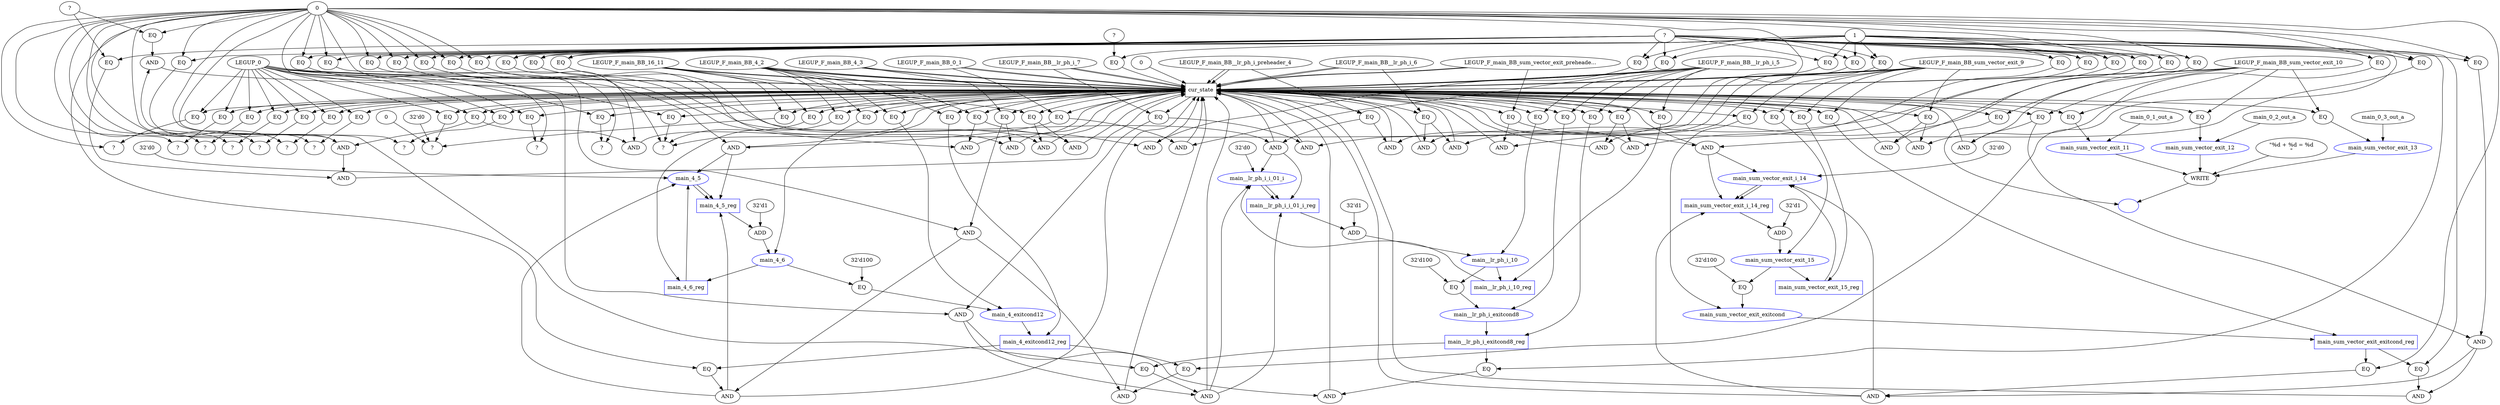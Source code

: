 //----------------------------------------------------------------------------//
// Generated by LegUp High-Level Synthesis Tool Version 3.0 (http://legup.org)
// Compiled: Tue Jul 15 15:43:09 2014
// University of Toronto
// For research and academic purposes only. Commercial use is prohibited.
// Please send bugs to: legup@eecg.toronto.edu
// Date: Mon Mar 30 14:09:04 2020
//----------------------------------------------------------------------------//

digraph {
Node0xadc7068[label="?"];
Node0xaded688[label="0"];
Node0xaded688 -> Node0xadc7068;
Node0xaded798[label="EQ"];
Node0xaded798 -> Node0xadc7068;
Node0xaded960[label="EQ"];
Node0xaded960 -> Node0xadc7068;
Node0xadfc3a8[label="EQ"];
Node0xadfc3a8 -> Node0xadc7068;
Node0xadecd70[label="?"];
Node0xaded688 -> Node0xadecd70;
Node0xadfc548[label="EQ"];
Node0xadfc548 -> Node0xadecd70;
Node0xadece08[label="?"];
Node0xaded688 -> Node0xadece08;
Node0xadfc6f8[label="EQ"];
Node0xadfc6f8 -> Node0xadece08;
Node0xadecea8[label="?"];
Node0xaded688 -> Node0xadecea8;
Node0xadfc8a8[label="EQ"];
Node0xadfc8a8 -> Node0xadecea8;
Node0xadecf40[label="?"];
Node0xaded688 -> Node0xadecf40;
Node0xadfca58[label="EQ"];
Node0xadfca58 -> Node0xadecf40;
Node0xadecfe8[label="?"];
Node0xaded688 -> Node0xadecfe8;
Node0xadfcc08[label="EQ"];
Node0xadfcc08 -> Node0xadecfe8;
Node0xaded118[label="?"];
Node0xaded688 -> Node0xaded118;
Node0xadfcdd0[label="EQ"];
Node0xadfcdd0 -> Node0xaded118;
Node0xaded1b0[label="?"];
Node0xaded688 -> Node0xaded1b0;
Node0xadfcf80[label="EQ"];
Node0xadfcf80 -> Node0xaded1b0;
Node0xaded248[label="?"];
Node0xaded688 -> Node0xaded248;
Node0xadfd130[label="EQ"];
Node0xadfd130 -> Node0xaded248;
Node0xadecfa0[label="?"];
Node0xaded688 -> Node0xadecfa0;
Node0xadfd2e0[label="EQ"];
Node0xadfd2e0 -> Node0xadecfa0;
Node0xaded398[label="?"];
Node0xaded688 -> Node0xaded398;
Node0xadfd490[label="EQ"];
Node0xadfd490 -> Node0xaded398;
Node0xaded560[label="?"];
Node0xadfd630[label="0"];
Node0xadfd630 -> Node0xaded560;
Node0xadfd730[label="32'd0"];
Node0xadfd730 -> Node0xaded560;
Node0xadfd840[label="EQ"];
Node0xadfd840 -> Node0xaded560;
Node0xadfd9a8[label="EQ"];
Node0xadfd9a8 -> Node0xaded560;
Node0xae08bf8[label="",color=blue];
Node0xae08c78[label="WRITE"];
Node0xae08c78 -> Node0xae08bf8;
Node0xae08f18[label="EQ"];
Node0xae08f18 -> Node0xae08bf8;
Node0xaded4c8[label="?"];
Node0xaded4c8 -> Node0xaded798;
Node0xaded688 -> Node0xaded798;
Node0xadeda68[label="cur_state",shape=box];
Node0xadeda68 -> Node0xaded960;
Node0xadedb68[label="LEGUP_0"];
Node0xadedb68 -> Node0xaded960;
Node0xadeda68 -> Node0xadfc3a8;
Node0xadf2738[label="LEGUP_F_main_BB_16_11"];
Node0xadf2738 -> Node0xadfc3a8;
Node0xadeda68 -> Node0xadfc548;
Node0xadedb68 -> Node0xadfc548;
Node0xadeda68 -> Node0xadfc6f8;
Node0xadedb68 -> Node0xadfc6f8;
Node0xadeda68 -> Node0xadfc8a8;
Node0xadedb68 -> Node0xadfc8a8;
Node0xadeda68 -> Node0xadfca58;
Node0xadedb68 -> Node0xadfca58;
Node0xadeda68 -> Node0xadfcc08;
Node0xadedb68 -> Node0xadfcc08;
Node0xadeda68 -> Node0xadfcdd0;
Node0xadedb68 -> Node0xadfcdd0;
Node0xadeda68 -> Node0xadfcf80;
Node0xadedb68 -> Node0xadfcf80;
Node0xadeda68 -> Node0xadfd130;
Node0xadedb68 -> Node0xadfd130;
Node0xadeda68 -> Node0xadfd2e0;
Node0xadedb68 -> Node0xadfd2e0;
Node0xadeda68 -> Node0xadfd490;
Node0xadedb68 -> Node0xadfd490;
Node0xadeda68 -> Node0xadfd840;
Node0xadedb68 -> Node0xadfd840;
Node0xadeda68 -> Node0xadfd9a8;
Node0xadf2738 -> Node0xadfd9a8;
Node0xae08d88[label="\"%d + %d = %d\n\""];
Node0xae08d88 -> Node0xae08c78;
Node0xae039c0[label="main_sum_vector_exit_11",color=blue];
Node0xae039c0 -> Node0xae08c78;
Node0xae03e60[label="main_sum_vector_exit_12",color=blue];
Node0xae03e60 -> Node0xae08c78;
Node0xae04300[label="main_sum_vector_exit_13",color=blue];
Node0xae04300 -> Node0xae08c78;
Node0xadeda68 -> Node0xae08f18;
Node0xadf2610[label="LEGUP_F_main_BB_sum_vector_exit_10"];
Node0xadf2610 -> Node0xae08f18;
Node0xadedb68 -> Node0xadeda68;
Node0xadedc78[label="LEGUP_F_main_BB_0_1"];
Node0xadedc78 -> Node0xadeda68;
Node0xadedb68 -> Node0xadeda68;
Node0xadedc78 -> Node0xadeda68;
Node0xadf1c08[label="LEGUP_F_main_BB_4_2"];
Node0xadf1c08 -> Node0xadeda68;
Node0xadf1c08 -> Node0xadeda68;
Node0xadf1d40[label="LEGUP_F_main_BB_4_3"];
Node0xadf1d40 -> Node0xadeda68;
Node0xadf1d40 -> Node0xadeda68;
Node0xadf1e68[label="LEGUP_F_main_BB__lr_ph_i_preheader_4"];
Node0xadf1e68 -> Node0xadeda68;
Node0xadf1c08 -> Node0xadeda68;
Node0xadf1e68 -> Node0xadeda68;
Node0xadf1fd8[label="LEGUP_F_main_BB__lr_ph_i_5"];
Node0xadf1fd8 -> Node0xadeda68;
Node0xadf1fd8 -> Node0xadeda68;
Node0xadf2100[label="LEGUP_F_main_BB__lr_ph_i_6"];
Node0xadf2100 -> Node0xadeda68;
Node0xadf2100 -> Node0xadeda68;
Node0xadf2228[label="LEGUP_F_main_BB__lr_ph_i_7"];
Node0xadf2228 -> Node0xadeda68;
Node0xadf2228 -> Node0xadeda68;
Node0xadf1f10[label="LEGUP_F_main_BB_sum_vector_exit_preheade..."];
Node0xadf1f10 -> Node0xadeda68;
Node0xadf1fd8 -> Node0xadeda68;
Node0xadf1f10 -> Node0xadeda68;
Node0xadf24e8[label="LEGUP_F_main_BB_sum_vector_exit_9"];
Node0xadf24e8 -> Node0xadeda68;
Node0xadf24e8 -> Node0xadeda68;
Node0xadf2610 -> Node0xadeda68;
Node0xadf2610 -> Node0xadeda68;
Node0xadf2738 -> Node0xadeda68;
Node0xadf24e8 -> Node0xadeda68;
Node0xadf2738 -> Node0xadeda68;
Node0xadedb68 -> Node0xadeda68;
Node0xadf28b0[label="0"];
Node0xadf28b0 -> Node0xadeda68;
Node0xadf29b0[label="AND"];
Node0xadf29b0 -> Node0xadeda68;
Node0xadf2e68[label="AND"];
Node0xadf2e68 -> Node0xadeda68;
Node0xadf33b0[label="AND"];
Node0xadf33b0 -> Node0xadeda68;
Node0xadf3648[label="AND"];
Node0xadf3648 -> Node0xadeda68;
Node0xadf3a98[label="AND"];
Node0xadf3a98 -> Node0xadeda68;
Node0xadf3d30[label="AND"];
Node0xadf3d30 -> Node0xadeda68;
Node0xadf4100[label="AND"];
Node0xadf4100 -> Node0xadeda68;
Node0xadf4398[label="AND"];
Node0xadf4398 -> Node0xadeda68;
Node0xadf4768[label="AND"];
Node0xadf4768 -> Node0xadeda68;
Node0xadf5758[label="AND"];
Node0xadf5758 -> Node0xadeda68;
Node0xadf60d0[label="AND"];
Node0xadf60d0 -> Node0xadeda68;
Node0xadf64b0[label="AND"];
Node0xadf64b0 -> Node0xadeda68;
Node0xadf6748[label="AND"];
Node0xadf6748 -> Node0xadeda68;
Node0xadf6b18[label="AND"];
Node0xadf6b18 -> Node0xadeda68;
Node0xadf6db0[label="AND"];
Node0xadf6db0 -> Node0xadeda68;
Node0xadf7180[label="AND"];
Node0xadf7180 -> Node0xadeda68;
Node0xadf7418[label="AND"];
Node0xadf7418 -> Node0xadeda68;
Node0xadf77e8[label="AND"];
Node0xadf77e8 -> Node0xadeda68;
Node0xadf87d8[label="AND"];
Node0xadf87d8 -> Node0xadeda68;
Node0xadf9150[label="AND"];
Node0xadf9150 -> Node0xadeda68;
Node0xadf9530[label="AND"];
Node0xadf9530 -> Node0xadeda68;
Node0xadf97c8[label="AND"];
Node0xadf97c8 -> Node0xadeda68;
Node0xadf9b98[label="AND"];
Node0xadf9b98 -> Node0xadeda68;
Node0xadf9e30[label="AND"];
Node0xadf9e30 -> Node0xadeda68;
Node0xadfa200[label="AND"];
Node0xadfa200 -> Node0xadeda68;
Node0xadfb1f0[label="AND"];
Node0xadfb1f0 -> Node0xadeda68;
Node0xadfbb68[label="AND"];
Node0xadfbb68 -> Node0xadeda68;
Node0xadfbf48[label="AND"];
Node0xadfbf48 -> Node0xadeda68;
Node0xadfc1e0[label="EQ"];
Node0xadfc1e0 -> Node0xadeda68;
Node0xae011b0[label="main_0_1_out_a"];
Node0xae011b0 -> Node0xae039c0;
Node0xae03a68[label="EQ"];
Node0xae03a68 -> Node0xae039c0;
Node0xae01728[label="main_0_2_out_a"];
Node0xae01728 -> Node0xae03e60;
Node0xae03f08[label="EQ"];
Node0xae03f08 -> Node0xae03e60;
Node0xae04370[label="main_0_3_out_a"];
Node0xae04370 -> Node0xae04300;
Node0xae04480[label="EQ"];
Node0xae04480 -> Node0xae04300;
Node0xadf2ab0[label="EQ"];
Node0xadf2ab0 -> Node0xadf29b0;
Node0xadf2c30[label="EQ"];
Node0xadf2c30 -> Node0xadf29b0;
Node0xadf2f58[label="AND"];
Node0xadf2f58 -> Node0xadf2e68;
Node0xadf3210[label="EQ"];
Node0xadf3210 -> Node0xadf2e68;
Node0xadf2f58 -> Node0xadf33b0;
Node0xadf34d8[label="EQ"];
Node0xadf34d8 -> Node0xadf33b0;
Node0xadf37d0[label="EQ"];
Node0xadf37d0 -> Node0xadf3648;
Node0xadf3938[label="EQ"];
Node0xadf3938 -> Node0xadf3648;
Node0xadf37d0 -> Node0xadf3a98;
Node0xadf3bc0[label="EQ"];
Node0xadf3bc0 -> Node0xadf3a98;
Node0xadf3e20[label="EQ"];
Node0xadf3e20 -> Node0xadf3d30;
Node0xadf3fa0[label="EQ"];
Node0xadf3fa0 -> Node0xadf3d30;
Node0xadf3e20 -> Node0xadf4100;
Node0xadf4228[label="EQ"];
Node0xadf4228 -> Node0xadf4100;
Node0xadf4488[label="EQ"];
Node0xadf4488 -> Node0xadf4398;
Node0xadf4608[label="EQ"];
Node0xadf4608 -> Node0xadf4398;
Node0xadf4858[label="AND"];
Node0xadf4858 -> Node0xadf4768;
Node0xadf4b10[label="EQ"];
Node0xadf4b10 -> Node0xadf4768;
Node0xadf4858 -> Node0xadf5758;
Node0xadf5880[label="EQ"];
Node0xadf5880 -> Node0xadf5758;
Node0xadf61d0[label="EQ"];
Node0xadf61d0 -> Node0xadf60d0;
Node0xadf6350[label="EQ"];
Node0xadf6350 -> Node0xadf60d0;
Node0xadf61d0 -> Node0xadf64b0;
Node0xadf65d8[label="EQ"];
Node0xadf65d8 -> Node0xadf64b0;
Node0xadf6838[label="EQ"];
Node0xadf6838 -> Node0xadf6748;
Node0xadf69b8[label="EQ"];
Node0xadf69b8 -> Node0xadf6748;
Node0xadf6838 -> Node0xadf6b18;
Node0xadf6c40[label="EQ"];
Node0xadf6c40 -> Node0xadf6b18;
Node0xadf6ea0[label="EQ"];
Node0xadf6ea0 -> Node0xadf6db0;
Node0xadf7020[label="EQ"];
Node0xadf7020 -> Node0xadf6db0;
Node0xadf6ea0 -> Node0xadf7180;
Node0xadf72a8[label="EQ"];
Node0xadf72a8 -> Node0xadf7180;
Node0xadf7508[label="EQ"];
Node0xadf7508 -> Node0xadf7418;
Node0xadf7688[label="EQ"];
Node0xadf7688 -> Node0xadf7418;
Node0xadf78d8[label="AND"];
Node0xadf78d8 -> Node0xadf77e8;
Node0xadf7b90[label="EQ"];
Node0xadf7b90 -> Node0xadf77e8;
Node0xadf78d8 -> Node0xadf87d8;
Node0xadf8900[label="EQ"];
Node0xadf8900 -> Node0xadf87d8;
Node0xadf9250[label="EQ"];
Node0xadf9250 -> Node0xadf9150;
Node0xadf93d0[label="EQ"];
Node0xadf93d0 -> Node0xadf9150;
Node0xadf9250 -> Node0xadf9530;
Node0xadf9658[label="EQ"];
Node0xadf9658 -> Node0xadf9530;
Node0xadf98b8[label="EQ"];
Node0xadf98b8 -> Node0xadf97c8;
Node0xadf9a38[label="EQ"];
Node0xadf9a38 -> Node0xadf97c8;
Node0xadf98b8 -> Node0xadf9b98;
Node0xadf9cc0[label="EQ"];
Node0xadf9cc0 -> Node0xadf9b98;
Node0xadf9f20[label="EQ"];
Node0xadf9f20 -> Node0xadf9e30;
Node0xadfa0a0[label="EQ"];
Node0xadfa0a0 -> Node0xadf9e30;
Node0xadfa2f0[label="AND"];
Node0xadfa2f0 -> Node0xadfa200;
Node0xadfa5a8[label="EQ"];
Node0xadfa5a8 -> Node0xadfa200;
Node0xadfa2f0 -> Node0xadfb1f0;
Node0xadfb318[label="EQ"];
Node0xadfb318 -> Node0xadfb1f0;
Node0xadfbc68[label="EQ"];
Node0xadfbc68 -> Node0xadfbb68;
Node0xadfbde8[label="EQ"];
Node0xadfbde8 -> Node0xadfbb68;
Node0xadfbc68 -> Node0xadfbf48;
Node0xadfc070[label="EQ"];
Node0xadfc070 -> Node0xadfbf48;
Node0xadc6f28[label="?"];
Node0xadc6f28 -> Node0xadfc1e0;
Node0xadf2d58[label="1"];
Node0xadf2d58 -> Node0xadfc1e0;
Node0xadeda68 -> Node0xae03a68;
Node0xadf2610 -> Node0xae03a68;
Node0xadeda68 -> Node0xae03f08;
Node0xadf2610 -> Node0xae03f08;
Node0xadeda68 -> Node0xae04480;
Node0xadf2610 -> Node0xae04480;
Node0xadeda68 -> Node0xadf2ab0;
Node0xadedb68 -> Node0xadf2ab0;
Node0xaded4c8 -> Node0xadf2c30;
Node0xadf2d58 -> Node0xadf2c30;
Node0xadf2ab0 -> Node0xadf2f58;
Node0xadf30a0[label="EQ"];
Node0xadf30a0 -> Node0xadf2f58;
Node0xadc6fc0[label="?"];
Node0xadc6fc0 -> Node0xadf3210;
Node0xadf2d58 -> Node0xadf3210;
Node0xadc6fc0 -> Node0xadf34d8;
Node0xaded688 -> Node0xadf34d8;
Node0xadeda68 -> Node0xadf37d0;
Node0xadedc78 -> Node0xadf37d0;
Node0xaded4c8 -> Node0xadf3938;
Node0xadf2d58 -> Node0xadf3938;
Node0xaded4c8 -> Node0xadf3bc0;
Node0xaded688 -> Node0xadf3bc0;
Node0xadeda68 -> Node0xadf3e20;
Node0xadf1c08 -> Node0xadf3e20;
Node0xaded4c8 -> Node0xadf3fa0;
Node0xadf2d58 -> Node0xadf3fa0;
Node0xaded4c8 -> Node0xadf4228;
Node0xaded688 -> Node0xadf4228;
Node0xadeda68 -> Node0xadf4488;
Node0xadf1d40 -> Node0xadf4488;
Node0xaded4c8 -> Node0xadf4608;
Node0xadf2d58 -> Node0xadf4608;
Node0xadf4488 -> Node0xadf4858;
Node0xadf49a0[label="EQ"];
Node0xadf49a0 -> Node0xadf4858;
Node0xadf4c10[label="main_4_exitcond12_reg",shape=box,color=blue];
Node0xadf4c10 -> Node0xadf4b10;
Node0xadf2d58 -> Node0xadf4b10;
Node0xadf4c10 -> Node0xadf5880;
Node0xaded688 -> Node0xadf5880;
Node0xadeda68 -> Node0xadf61d0;
Node0xadf1e68 -> Node0xadf61d0;
Node0xaded4c8 -> Node0xadf6350;
Node0xadf2d58 -> Node0xadf6350;
Node0xaded4c8 -> Node0xadf65d8;
Node0xaded688 -> Node0xadf65d8;
Node0xadeda68 -> Node0xadf6838;
Node0xadf1fd8 -> Node0xadf6838;
Node0xaded4c8 -> Node0xadf69b8;
Node0xadf2d58 -> Node0xadf69b8;
Node0xaded4c8 -> Node0xadf6c40;
Node0xaded688 -> Node0xadf6c40;
Node0xadeda68 -> Node0xadf6ea0;
Node0xadf2100 -> Node0xadf6ea0;
Node0xaded4c8 -> Node0xadf7020;
Node0xadf2d58 -> Node0xadf7020;
Node0xaded4c8 -> Node0xadf72a8;
Node0xaded688 -> Node0xadf72a8;
Node0xadeda68 -> Node0xadf7508;
Node0xadf2228 -> Node0xadf7508;
Node0xaded4c8 -> Node0xadf7688;
Node0xadf2d58 -> Node0xadf7688;
Node0xadf7508 -> Node0xadf78d8;
Node0xadf7a20[label="EQ"];
Node0xadf7a20 -> Node0xadf78d8;
Node0xadf7c90[label="main__lr_ph_i_exitcond8_reg",shape=box,color=blue];
Node0xadf7c90 -> Node0xadf7b90;
Node0xadf2d58 -> Node0xadf7b90;
Node0xadf7c90 -> Node0xadf8900;
Node0xaded688 -> Node0xadf8900;
Node0xadeda68 -> Node0xadf9250;
Node0xadf1f10 -> Node0xadf9250;
Node0xaded4c8 -> Node0xadf93d0;
Node0xadf2d58 -> Node0xadf93d0;
Node0xaded4c8 -> Node0xadf9658;
Node0xaded688 -> Node0xadf9658;
Node0xadeda68 -> Node0xadf98b8;
Node0xadf24e8 -> Node0xadf98b8;
Node0xaded4c8 -> Node0xadf9a38;
Node0xadf2d58 -> Node0xadf9a38;
Node0xaded4c8 -> Node0xadf9cc0;
Node0xaded688 -> Node0xadf9cc0;
Node0xadeda68 -> Node0xadf9f20;
Node0xadf2610 -> Node0xadf9f20;
Node0xaded4c8 -> Node0xadfa0a0;
Node0xadf2d58 -> Node0xadfa0a0;
Node0xadf9f20 -> Node0xadfa2f0;
Node0xadfa438[label="EQ"];
Node0xadfa438 -> Node0xadfa2f0;
Node0xadfa6a8[label="main_sum_vector_exit_exitcond_reg",shape=box,color=blue];
Node0xadfa6a8 -> Node0xadfa5a8;
Node0xadf2d58 -> Node0xadfa5a8;
Node0xadfa6a8 -> Node0xadfb318;
Node0xaded688 -> Node0xadfb318;
Node0xadeda68 -> Node0xadfbc68;
Node0xadf2738 -> Node0xadfbc68;
Node0xaded4c8 -> Node0xadfbde8;
Node0xadf2d58 -> Node0xadfbde8;
Node0xaded4c8 -> Node0xadfc070;
Node0xaded688 -> Node0xadfc070;
Node0xaded4c8 -> Node0xadf30a0;
Node0xaded688 -> Node0xadf30a0;
Node0xaded4c8 -> Node0xadf49a0;
Node0xaded688 -> Node0xadf49a0;
Node0xadf4d10[label="main_4_exitcond12",color=blue];
Node0xadf4d10 -> Node0xadf4c10;
Node0xadf5f30[label="EQ"];
Node0xadf5f30 -> Node0xadf4c10;
Node0xaded4c8 -> Node0xadf7a20;
Node0xaded688 -> Node0xadf7a20;
Node0xadf7d90[label="main__lr_ph_i_exitcond8",color=blue];
Node0xadf7d90 -> Node0xadf7c90;
Node0xadf8fb0[label="EQ"];
Node0xadf8fb0 -> Node0xadf7c90;
Node0xaded4c8 -> Node0xadfa438;
Node0xaded688 -> Node0xadfa438;
Node0xadfa7a8[label="main_sum_vector_exit_exitcond",color=blue];
Node0xadfa7a8 -> Node0xadfa6a8;
Node0xadfb9c8[label="EQ"];
Node0xadfb9c8 -> Node0xadfa6a8;
Node0xadf4e20[label="EQ"];
Node0xadf4e20 -> Node0xadf4d10;
Node0xadf5dd0[label="EQ"];
Node0xadf5dd0 -> Node0xadf4d10;
Node0xadeda68 -> Node0xadf5f30;
Node0xadf1c08 -> Node0xadf5f30;
Node0xadf7ea0[label="EQ"];
Node0xadf7ea0 -> Node0xadf7d90;
Node0xadf8e50[label="EQ"];
Node0xadf8e50 -> Node0xadf7d90;
Node0xadeda68 -> Node0xadf8fb0;
Node0xadf1fd8 -> Node0xadf8fb0;
Node0xadfa8b8[label="EQ"];
Node0xadfa8b8 -> Node0xadfa7a8;
Node0xadfb868[label="EQ"];
Node0xadfb868 -> Node0xadfa7a8;
Node0xadeda68 -> Node0xadfb9c8;
Node0xadf24e8 -> Node0xadfb9c8;
Node0xadf4f30[label="main_4_6",color=blue];
Node0xadf4f30 -> Node0xadf4e20;
Node0xadf5cd0[label="32'd100"];
Node0xadf5cd0 -> Node0xadf4e20;
Node0xadeda68 -> Node0xadf5dd0;
Node0xadf1c08 -> Node0xadf5dd0;
Node0xadf7fb0[label="main__lr_ph_i_10",color=blue];
Node0xadf7fb0 -> Node0xadf7ea0;
Node0xadf8d50[label="32'd100"];
Node0xadf8d50 -> Node0xadf7ea0;
Node0xadeda68 -> Node0xadf8e50;
Node0xadf1fd8 -> Node0xadf8e50;
Node0xadfa9c8[label="main_sum_vector_exit_15",color=blue];
Node0xadfa9c8 -> Node0xadfa8b8;
Node0xadfb768[label="32'd100"];
Node0xadfb768 -> Node0xadfa8b8;
Node0xadeda68 -> Node0xadfb868;
Node0xadf24e8 -> Node0xadfb868;
Node0xadf5040[label="ADD"];
Node0xadf5040 -> Node0xadf4f30;
Node0xadf5b70[label="EQ"];
Node0xadf5b70 -> Node0xadf4f30;
Node0xadf80c0[label="ADD"];
Node0xadf80c0 -> Node0xadf7fb0;
Node0xadf8bf0[label="EQ"];
Node0xadf8bf0 -> Node0xadf7fb0;
Node0xadfaad8[label="ADD"];
Node0xadfaad8 -> Node0xadfa9c8;
Node0xadfb608[label="EQ"];
Node0xadfb608 -> Node0xadfa9c8;
Node0xadf5150[label="main_4_5_reg",shape=box,color=blue,color=blue];
Node0xadf5150 -> Node0xadf5040;
Node0xadf5a60[label="32'd1"];
Node0xadf5a60 -> Node0xadf5040;
Node0xadeda68 -> Node0xadf5b70;
Node0xadf1c08 -> Node0xadf5b70;
Node0xadf81d0[label="main__lr_ph_i_i_01_i_reg",shape=box,color=blue,color=blue];
Node0xadf81d0 -> Node0xadf80c0;
Node0xadf8ae0[label="32'd1"];
Node0xadf8ae0 -> Node0xadf80c0;
Node0xadeda68 -> Node0xadf8bf0;
Node0xadf1fd8 -> Node0xadf8bf0;
Node0xadfabe8[label="main_sum_vector_exit_i_14_reg",shape=box,color=blue,color=blue];
Node0xadfabe8 -> Node0xadfaad8;
Node0xadfb4f8[label="32'd1"];
Node0xadfb4f8 -> Node0xadfaad8;
Node0xadeda68 -> Node0xadfb608;
Node0xadf24e8 -> Node0xadfb608;
Node0xadf5260[label="main_4_5",color=blue,color=blue];
Node0xadf5260 -> Node0xadf5150;
Node0xadf5260 -> Node0xadf5150;
Node0xadf3a98 -> Node0xadf5150;
Node0xadf5758 -> Node0xadf5150;
Node0xadf82e0[label="main__lr_ph_i_i_01_i",color=blue,color=blue];
Node0xadf82e0 -> Node0xadf81d0;
Node0xadf82e0 -> Node0xadf81d0;
Node0xadf64b0 -> Node0xadf81d0;
Node0xadf87d8 -> Node0xadf81d0;
Node0xadfacf8[label="main_sum_vector_exit_i_14",color=blue,color=blue];
Node0xadfacf8 -> Node0xadfabe8;
Node0xadfacf8 -> Node0xadfabe8;
Node0xadf9530 -> Node0xadfabe8;
Node0xadfb1f0 -> Node0xadfabe8;
Node0xadf5370[label="32'd0"];
Node0xadf5370 -> Node0xadf5260;
Node0xadf5480[label="main_4_6_reg",shape=box,color=blue];
Node0xadf5480 -> Node0xadf5260;
Node0xadf3a98 -> Node0xadf5260;
Node0xadf5758 -> Node0xadf5260;
Node0xadf83f0[label="32'd0"];
Node0xadf83f0 -> Node0xadf82e0;
Node0xadf8500[label="main__lr_ph_i_10_reg",shape=box,color=blue];
Node0xadf8500 -> Node0xadf82e0;
Node0xadf64b0 -> Node0xadf82e0;
Node0xadf87d8 -> Node0xadf82e0;
Node0xadfae08[label="32'd0"];
Node0xadfae08 -> Node0xadfacf8;
Node0xadfaf18[label="main_sum_vector_exit_15_reg",shape=box,color=blue];
Node0xadfaf18 -> Node0xadfacf8;
Node0xadf9530 -> Node0xadfacf8;
Node0xadfb1f0 -> Node0xadfacf8;
Node0xadf4f30 -> Node0xadf5480;
Node0xadf55b8[label="EQ"];
Node0xadf55b8 -> Node0xadf5480;
Node0xadf7fb0 -> Node0xadf8500;
Node0xadf8638[label="EQ"];
Node0xadf8638 -> Node0xadf8500;
Node0xadfa9c8 -> Node0xadfaf18;
Node0xadfb050[label="EQ"];
Node0xadfb050 -> Node0xadfaf18;
Node0xadeda68 -> Node0xadf55b8;
Node0xadf1c08 -> Node0xadf55b8;
Node0xadeda68 -> Node0xadf8638;
Node0xadf1fd8 -> Node0xadf8638;
Node0xadeda68 -> Node0xadfb050;
Node0xadf24e8 -> Node0xadfb050;
}
